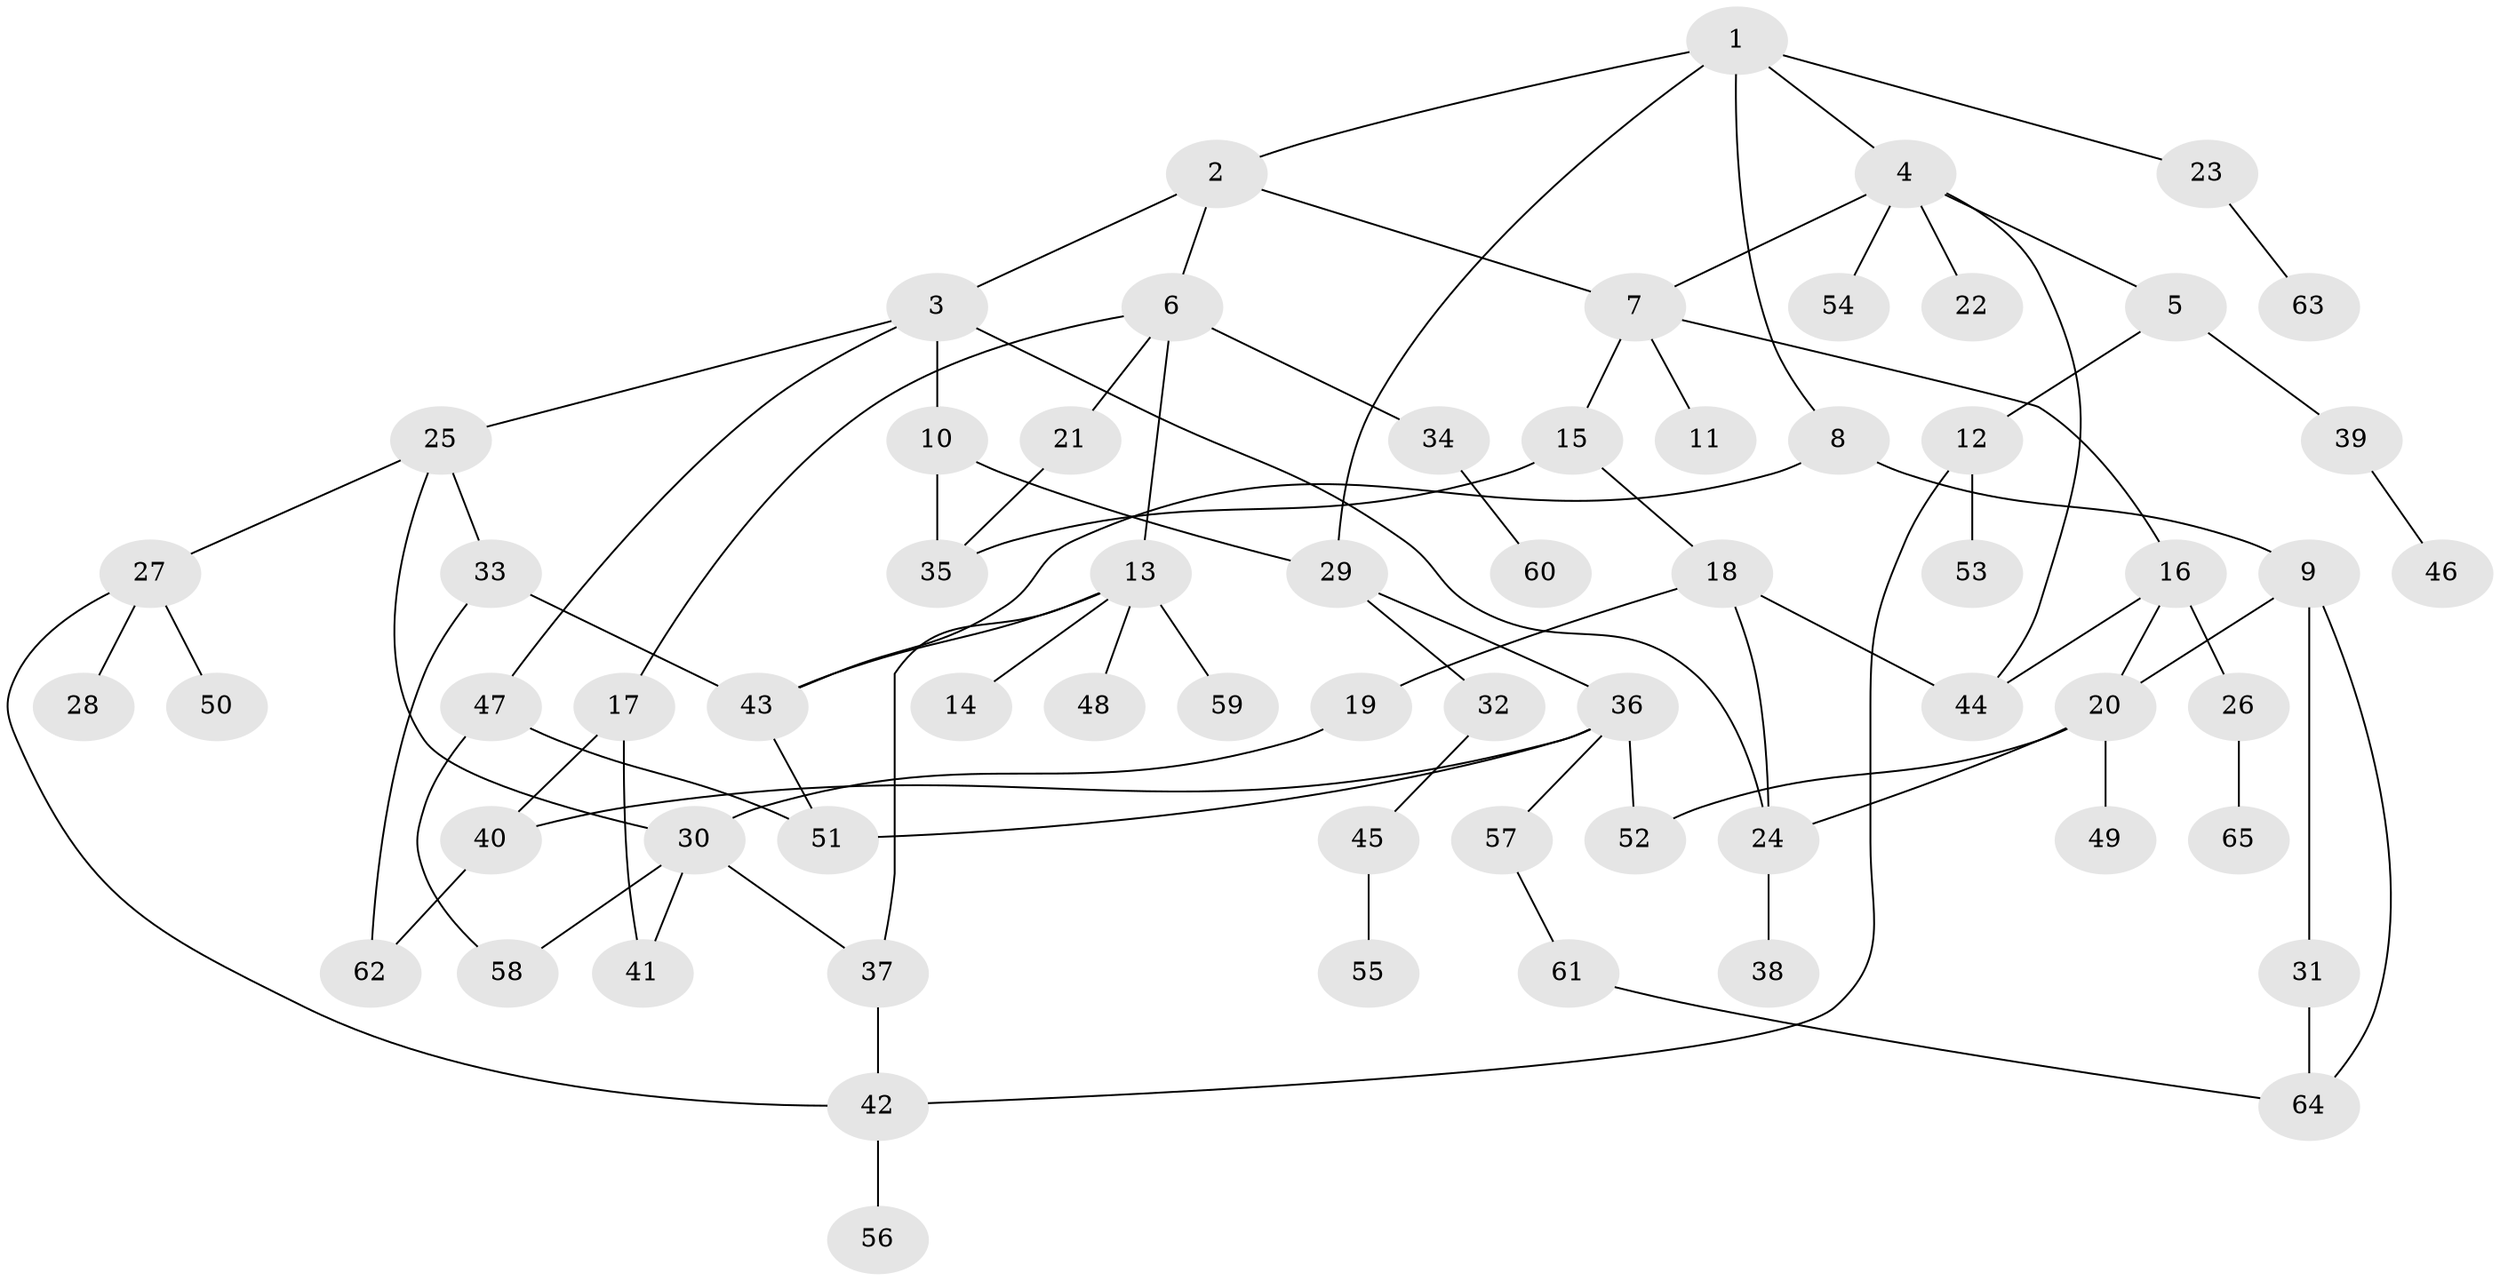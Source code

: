 // Generated by graph-tools (version 1.1) at 2025/49/03/09/25 03:49:16]
// undirected, 65 vertices, 88 edges
graph export_dot {
graph [start="1"]
  node [color=gray90,style=filled];
  1;
  2;
  3;
  4;
  5;
  6;
  7;
  8;
  9;
  10;
  11;
  12;
  13;
  14;
  15;
  16;
  17;
  18;
  19;
  20;
  21;
  22;
  23;
  24;
  25;
  26;
  27;
  28;
  29;
  30;
  31;
  32;
  33;
  34;
  35;
  36;
  37;
  38;
  39;
  40;
  41;
  42;
  43;
  44;
  45;
  46;
  47;
  48;
  49;
  50;
  51;
  52;
  53;
  54;
  55;
  56;
  57;
  58;
  59;
  60;
  61;
  62;
  63;
  64;
  65;
  1 -- 2;
  1 -- 4;
  1 -- 8;
  1 -- 23;
  1 -- 29;
  2 -- 3;
  2 -- 6;
  2 -- 7;
  3 -- 10;
  3 -- 25;
  3 -- 47;
  3 -- 24;
  4 -- 5;
  4 -- 7;
  4 -- 22;
  4 -- 54;
  4 -- 44;
  5 -- 12;
  5 -- 39;
  6 -- 13;
  6 -- 17;
  6 -- 21;
  6 -- 34;
  7 -- 11;
  7 -- 15;
  7 -- 16;
  8 -- 9;
  8 -- 43;
  9 -- 31;
  9 -- 20;
  9 -- 64;
  10 -- 29;
  10 -- 35;
  12 -- 42;
  12 -- 53;
  13 -- 14;
  13 -- 43;
  13 -- 48;
  13 -- 59;
  13 -- 37;
  15 -- 18;
  15 -- 35;
  16 -- 20;
  16 -- 26;
  16 -- 44;
  17 -- 41;
  17 -- 40;
  18 -- 19;
  18 -- 44;
  18 -- 24;
  19 -- 30;
  20 -- 24;
  20 -- 49;
  20 -- 52;
  21 -- 35;
  23 -- 63;
  24 -- 38;
  25 -- 27;
  25 -- 33;
  25 -- 30;
  26 -- 65;
  27 -- 28;
  27 -- 50;
  27 -- 42;
  29 -- 32;
  29 -- 36;
  30 -- 37;
  30 -- 41;
  30 -- 58;
  31 -- 64;
  32 -- 45;
  33 -- 62;
  33 -- 43;
  34 -- 60;
  36 -- 40;
  36 -- 52;
  36 -- 57;
  36 -- 51;
  37 -- 42;
  39 -- 46;
  40 -- 62;
  42 -- 56;
  43 -- 51;
  45 -- 55;
  47 -- 58;
  47 -- 51;
  57 -- 61;
  61 -- 64;
}
